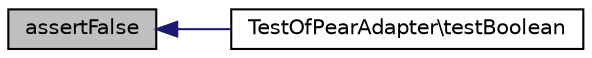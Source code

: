 digraph "assertFalse"
{
  edge [fontname="Helvetica",fontsize="10",labelfontname="Helvetica",labelfontsize="10"];
  node [fontname="Helvetica",fontsize="10",shape=record];
  rankdir="LR";
  Node1 [label="assertFalse",height=0.2,width=0.4,color="black", fillcolor="grey75", style="filled" fontcolor="black"];
  Node1 -> Node2 [dir="back",color="midnightblue",fontsize="10",style="solid",fontname="Helvetica"];
  Node2 [label="TestOfPearAdapter\\testBoolean",height=0.2,width=0.4,color="black", fillcolor="white", style="filled",URL="$class_test_of_pear_adapter.html#a63057632e85ca391fbb76d02c61d5f5e"];
}
